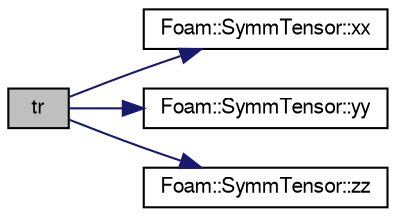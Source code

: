 digraph "tr"
{
  bgcolor="transparent";
  edge [fontname="FreeSans",fontsize="10",labelfontname="FreeSans",labelfontsize="10"];
  node [fontname="FreeSans",fontsize="10",shape=record];
  rankdir="LR";
  Node127442 [label="tr",height=0.2,width=0.4,color="black", fillcolor="grey75", style="filled", fontcolor="black"];
  Node127442 -> Node127443 [color="midnightblue",fontsize="10",style="solid",fontname="FreeSans"];
  Node127443 [label="Foam::SymmTensor::xx",height=0.2,width=0.4,color="black",URL="$a28270.html#a1b97c7c1ed81b4fb23da8dcb71a8cd2a"];
  Node127442 -> Node127444 [color="midnightblue",fontsize="10",style="solid",fontname="FreeSans"];
  Node127444 [label="Foam::SymmTensor::yy",height=0.2,width=0.4,color="black",URL="$a28270.html#aba9d77023a5662b9c2d3639d5de555a0"];
  Node127442 -> Node127445 [color="midnightblue",fontsize="10",style="solid",fontname="FreeSans"];
  Node127445 [label="Foam::SymmTensor::zz",height=0.2,width=0.4,color="black",URL="$a28270.html#a831c4848d01bfcc8d717b7ef92f2cd4b"];
}
